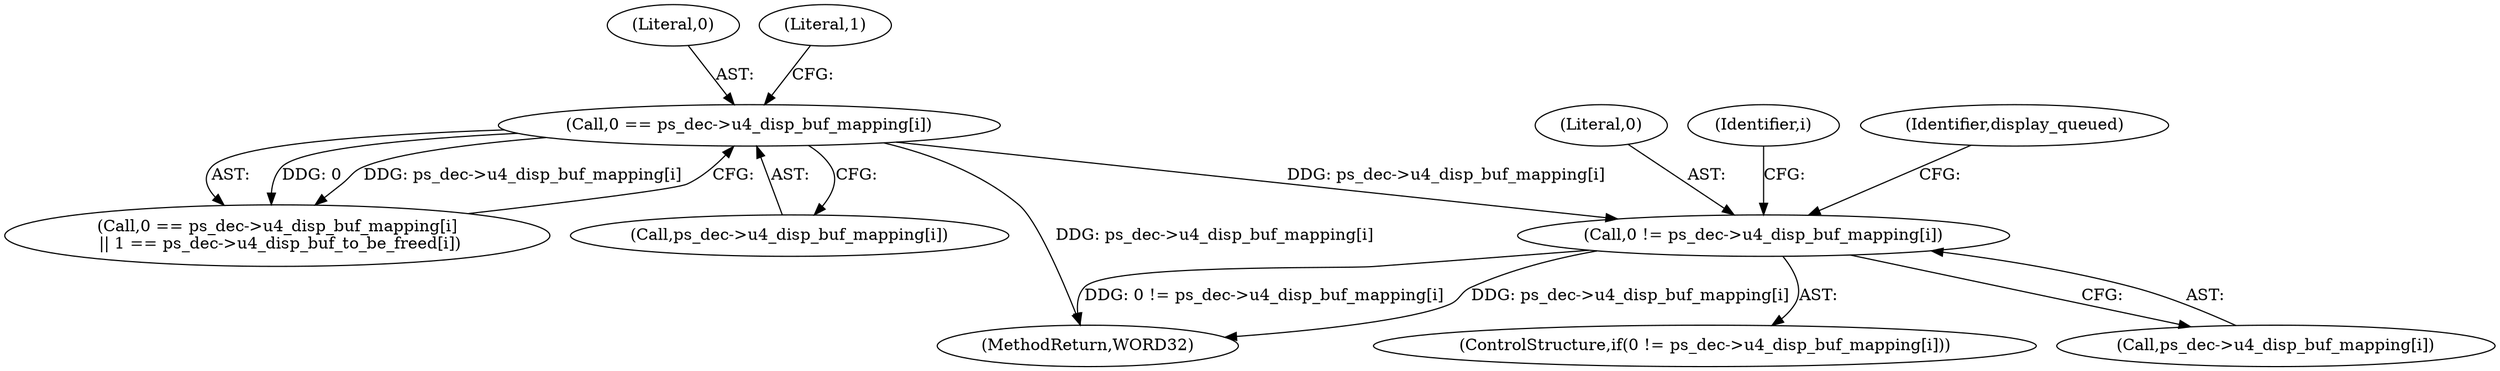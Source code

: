 digraph "0_Android_33ef7de9ddc8ea7eb9cbc440d1cf89957a0c267b@array" {
"1000644" [label="(Call,0 != ps_dec->u4_disp_buf_mapping[i])"];
"1000569" [label="(Call,0 == ps_dec->u4_disp_buf_mapping[i])"];
"1002189" [label="(MethodReturn,WORD32)"];
"1000571" [label="(Call,ps_dec->u4_disp_buf_mapping[i])"];
"1000570" [label="(Literal,0)"];
"1000645" [label="(Literal,0)"];
"1000644" [label="(Call,0 != ps_dec->u4_disp_buf_mapping[i])"];
"1000641" [label="(Identifier,i)"];
"1000569" [label="(Call,0 == ps_dec->u4_disp_buf_mapping[i])"];
"1000653" [label="(Identifier,display_queued)"];
"1000577" [label="(Literal,1)"];
"1000643" [label="(ControlStructure,if(0 != ps_dec->u4_disp_buf_mapping[i]))"];
"1000568" [label="(Call,0 == ps_dec->u4_disp_buf_mapping[i]\n || 1 == ps_dec->u4_disp_buf_to_be_freed[i])"];
"1000646" [label="(Call,ps_dec->u4_disp_buf_mapping[i])"];
"1000644" -> "1000643"  [label="AST: "];
"1000644" -> "1000646"  [label="CFG: "];
"1000645" -> "1000644"  [label="AST: "];
"1000646" -> "1000644"  [label="AST: "];
"1000653" -> "1000644"  [label="CFG: "];
"1000641" -> "1000644"  [label="CFG: "];
"1000644" -> "1002189"  [label="DDG: ps_dec->u4_disp_buf_mapping[i]"];
"1000644" -> "1002189"  [label="DDG: 0 != ps_dec->u4_disp_buf_mapping[i]"];
"1000569" -> "1000644"  [label="DDG: ps_dec->u4_disp_buf_mapping[i]"];
"1000569" -> "1000568"  [label="AST: "];
"1000569" -> "1000571"  [label="CFG: "];
"1000570" -> "1000569"  [label="AST: "];
"1000571" -> "1000569"  [label="AST: "];
"1000577" -> "1000569"  [label="CFG: "];
"1000568" -> "1000569"  [label="CFG: "];
"1000569" -> "1002189"  [label="DDG: ps_dec->u4_disp_buf_mapping[i]"];
"1000569" -> "1000568"  [label="DDG: 0"];
"1000569" -> "1000568"  [label="DDG: ps_dec->u4_disp_buf_mapping[i]"];
}
